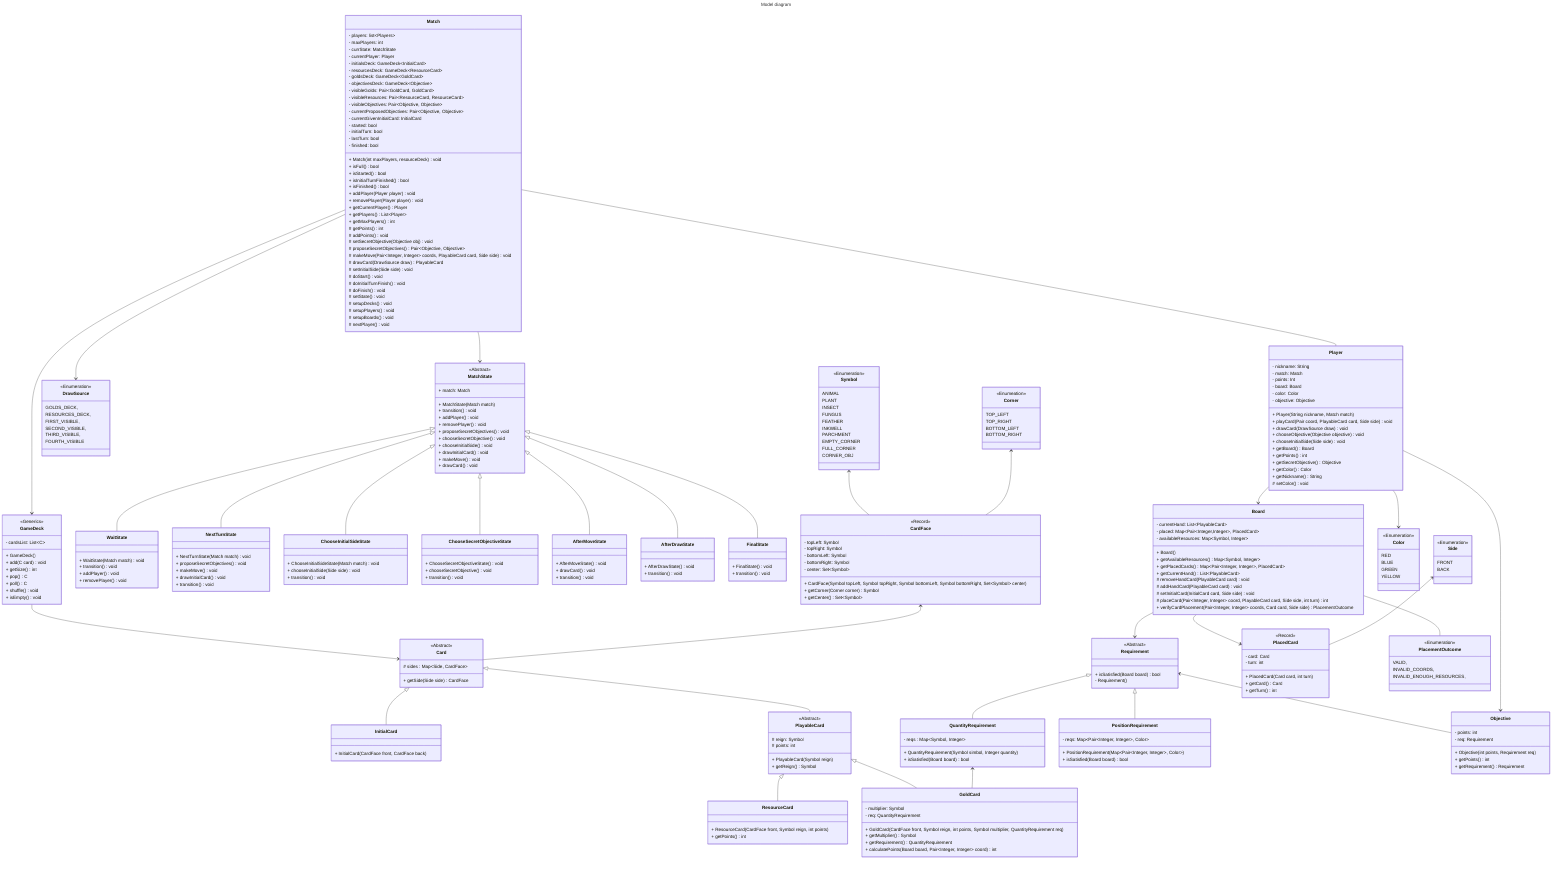 ---
title: Model diagram
---
classDiagram
    Match --> GameDeck
    Match --> MatchState
    Match --> DrawSource
    Match -- Player
    MatchState <|-- WaitState
    MatchState <|-- NextTurnState
    MatchState <|-- ChooseInitialSideState
    MatchState <|-- ChooseSecretObjectiveState
    MatchState <|-- AfterMoveState
    MatchState <|-- AfterDrawState
    MatchState <|-- FinalState

    Card <|-- InitialCard
    Card <|-- PlayableCard
    GameDeck --> Card
    PlayableCard <|-- ResourceCard
    PlayableCard <|-- GoldCard

    Requirement <|-- QuantityRequirement
    Requirement <|-- PositionRequirement
    Requirement <-- Objective
    QuantityRequirement <-- GoldCard

    Board --> PlacedCard
    Board -- PlacementOutcome
    Player --> Board
    Player --> Objective
    CardFace <-- Card
    Symbol <-- CardFace
    Player --> Color
    Board --> Requirement
    %%Side <-- Player
    %%Side <-- Match
    Side <-- PlacedCard
    Corner <-- CardFace
    %%Symbol <-- GoldCard
    %% DrawSource <-- Player



    class Symbol {
        <<Enumeration>>
        ANIMAL
        PLANT
        INSECT
        FUNGUS
        FEATHER
        INKWELL
        PARCHMENT
        EMPTY_CORNER
        FULL_CORNER
        CORNER_OBJ
    }

    class Corner {
      <<Enumeation>>
      TOP_LEFT
      TOP_RIGHT
      BOTTOM_LEFT
      BOTTOM_RIGHT
    }

    class CardFace {
        <<Record>>
        - topLeft: Symbol
        - topRight: Symbol
        - bottomLeft: Symbol
        - bottomRight: Symbol
        - center: Set~Symbol~
        + CardFace(Symbol topLeft, Symbol topRight, Symbol bottomLeft, Symbol bottomRight, Set~Symbol~ center)
        + getCorner(Corner corner) Symbol
        + getCenter() Set~Symbol~
    }

    class Card {
        <<Abstract>>
        # sides : Map~Side, CardFace~
        + getSide(Side side) CardFace
    }

    class PlayableCard {
        <<Abstract>>
        # reign: Symbol
        # points: int
        + PlayableCard(Symbol reign)
        + getReign() Symbol
    }

    class InitialCard {
        + InitialCard(CardFace front, CardFace back)
    }

    class ResourceCard {
        + ResourceCard(CardFace front, Symbol reign, int points)
        + getPoints() int
    }

    class GoldCard {
        - multiplier: Symbol
        - req: QuantityRequirement
        + GoldCard(CardFace front, Symbol reign, int points, Symbol multiplier, QuantityRequirement req)
        + getMultiplier() Symbol
        + getRequirement() QuantityRequirement
        + calculatePoints(Board board, Pair~Integer, Integer~ coord) int
    }

    class Requirement {
        <<Abstract>>
        + isSatisfied(Board board) bool
        - Requirement()
    }

    class QuantityRequirement {
        - reqs : Map~Symbol, Integer~
        + QuantityRequirement(Symbol simbol, Integer quantity)
        + isSatisfied(Board board) bool
    }

    class PositionRequirement {
        - reqs: Map&ltPair&ltInteger, Integer&gt, Color&gt
        + PositionRequirement(Map&ltPair&ltInteger, Integer&gt, Color&gt)
        + isSatisfied(Board board) bool
    }
    class Objective {
        - points: int
        - req: Requirement
        + Objective(int points, Requirement req)
        + getPoints() int
        + getRequirement() Requirement
    }
    class Player {
        - nickname: String
        - match: Match
        - points: Int
        - board: Board
        - color: Color
        - objective: Objective

        + Player(String nickname, Match match)
        + playCard(Pair<Integer, Integer> coord, PlayableCard card, Side side) void
        + drawCard(DrawSource draw) void
        + chooseObjective(Objective objective) void
        + chooseInitialSide(Side side) void
        + getBoard() Board
        + getPoints() int
        + getSecretObjective() Objective
        + getColor() Color
        + getNickname() String
        # setColor() void
    }
    class Color{
        <<Enumeration>>
        RED
        BLUE
        GREEN
        YELLOW
    }
    class Side{
        <<Enumeration>>
        FRONT
        BACK
    }
    class Board {
        - currentHand: List~PlayableCard~
        - placed: Map&ltPair&ltInteger,Integer&gt, PlacedCard&gt
        - availableResources: Map~Symbol, Integer~

        + Board()
        + getAvailableResources() Map~Symbol, Integer~
        + getPlacedCards() Map&ltPair&ltInteger, Integer&gt, PlacedCard&gt
        + getCurrentHand() List~PlayableCard~
        # removeHandCard(PlayableCard card) void
        # addHandCard(PlayableCard card) void
        # setInitialCard(InitialCard card, Side side) void
        # placeCard(Pair~Integer, Integer~ coord, PlayableCard card, Side side, int turn) int
        + verifyCardPlacement(Pair~Integer, Integer~ coords, Card card, Side side) PlacementOutcome
    }
    class PlacedCard {
        <<Record>>
        - card: Card
        - turn: int
        + PlacedCard(Card card, int turn)
        + getCard() Card
        + getTurn() int
    }

    class Match {
        - players: list~Players~
        - maxPlayers: int
        - currState: MatchState
        - currentPlayer: Player
        - initialsDeck: GameDeck~InitialCard~
        - resourcesDeck: GameDeck~ResourceCard~
        - goldsDeck: GameDeck~GoldCard~
        - objectivesDeck: GameDeck~Objective~
        - visibleGolds: Pair~GoldCard, GoldCard~
        - visibleResources: Pair~ResourceCard, ResourceCard~
        - visibleObjectives: Pair~Objective, Objective~
        - currentProposedObjectives: Pair~Objective, Objective~
        - currentGivenInitialCard: InitialCard
        - started: bool
        - initialTurn: bool
        - lastTurn: bool
        - finished: bool

        + Match(int maxPlayers, resourceDeck ) void
        + isFull() bool
        + isStarted() bool
        + isInitialTurnFinished() bool
        + isFinished() bool
        + addPlayer(Player player) void
        + removePlayer(Player player) void
        + getCurrentPlayer() Player
        + getPlayers() List~Player~
        + getMaxPlayers() int
        # getPoints() int
        # addPoints() void
        # setSecretObjective(Objective obj) void
        # proposeSecretObjectives() Pair~Objective, Objective~
        # makeMove(Pair~Integer, Integer~ coords, PlayableCard card, Side side) void
        # drawCard(DrawSource draw) PlayableCard
        # setInitialSide(Side side) void
        # doStart() void
        # doInitialTurnFinish() void
        # doFinish() void
        # setState() void
        # setupDecks() void
        # setupPlayers() void
        # setupBoards() void
        # nextPlayer() void

    }
    class DrawSource {
        <<Enumeration>>
        GOLDS_DECK,
        RESOURCES_DECK,
        FIRST_VISIBLE,
        SECOND_VISIBLE,
        THIRD_VISIBLE,
        FOURTH_VISIBLE
    }

    class MatchState {
        <<Abstract>>
        + match: Match
        + MatchState(Match match)
        + transition() void
        + addPlayer() void
        + removePlayer() void
	    + proposeSecretObjectives() void
	    + chooseSecretObjective() void
        + chooseInitialSide() void
        + drawInitialCard() void
	    + makeMove() void
	    + drawCard() void

    }

    class WaitState{
        + WaitState(Match match) void
        + transition() void
        + addPlayer() void
        + removePlayer() void
    }
    class NextTurnState {
        + NextTurnState(Match match) void
        + proposeSecretObjectives() void
        + makeMove() void
        + drawInitialCard() void
        + transition() void
    }
    class ChooseInitialSideState{ 
        + ChooseInitialSideState(Match match) void
        + chooseInitialSide(Side side) void
        + transition() void
    }
    class ChooseSecretObjectiveState {
        + ChooseSecretObjectiveState() void
        + chooseSecretObjective() void
        + transition() void
    }

    class AfterMoveState {
        + AfterMoveState() void
        + drawCard() void
        + transition() void
    }

    class AfterDrawState {
        + AfterDrawState() void
        + transition() void
    }

    class FinalState{
        + FinalState() void
        + transition() void
    }

    class PlacementOutcome {
        <<Enumeration>>
        VALID,
        INVALID_COORDS,
        INVALID_ENOUGH_RESOURCES,
    } 
    class GameDeck {
        <<Generics>>
        - cardsList: List~C~
        + GameDeck()
        + add(C card) void
        + getSize() int
        + pop() C
        + poll() C
        + shuffle() void
        + isEmpty() void
    }